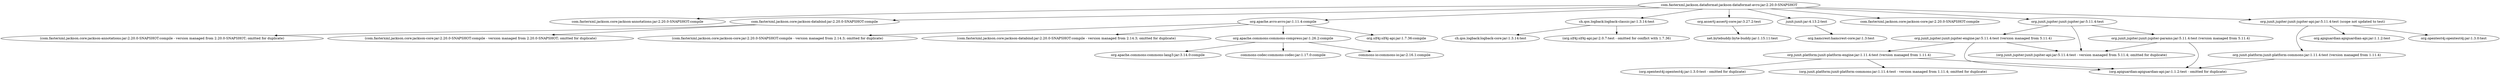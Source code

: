 digraph avro {
	"com.fasterxml.jackson.dataformat:jackson-dataformat-avro:jar:2.20.0-SNAPSHOT" -> "com.fasterxml.jackson.core:jackson-annotations:jar:2.20.0-SNAPSHOT:compile" ; 
	"com.fasterxml.jackson.dataformat:jackson-dataformat-avro:jar:2.20.0-SNAPSHOT" -> "com.fasterxml.jackson.core:jackson-databind:jar:2.20.0-SNAPSHOT:compile" ; 
	"com.fasterxml.jackson.dataformat:jackson-dataformat-avro:jar:2.20.0-SNAPSHOT" -> "org.apache.avro:avro:jar:1.11.4:compile" ; 
	"com.fasterxml.jackson.dataformat:jackson-dataformat-avro:jar:2.20.0-SNAPSHOT" -> "ch.qos.logback:logback-classic:jar:1.3.14:test" ; 
	"com.fasterxml.jackson.dataformat:jackson-dataformat-avro:jar:2.20.0-SNAPSHOT" -> "org.assertj:assertj-core:jar:3.27.2:test" ; 
	"com.fasterxml.jackson.dataformat:jackson-dataformat-avro:jar:2.20.0-SNAPSHOT" -> "junit:junit:jar:4.13.2:test" ; 
	"com.fasterxml.jackson.dataformat:jackson-dataformat-avro:jar:2.20.0-SNAPSHOT" -> "com.fasterxml.jackson.core:jackson-core:jar:2.20.0-SNAPSHOT:compile" ; 
	"com.fasterxml.jackson.dataformat:jackson-dataformat-avro:jar:2.20.0-SNAPSHOT" -> "org.junit.jupiter:junit-jupiter:jar:5.11.4:test" ; 
	"com.fasterxml.jackson.dataformat:jackson-dataformat-avro:jar:2.20.0-SNAPSHOT" -> "org.junit.jupiter:junit-jupiter-api:jar:5.11.4:test (scope not updated to test)" ; 
	"com.fasterxml.jackson.core:jackson-databind:jar:2.20.0-SNAPSHOT:compile" -> "(com.fasterxml.jackson.core:jackson-annotations:jar:2.20.0-SNAPSHOT:compile - version managed from 2.20.0-SNAPSHOT; omitted for duplicate)" ; 
	"com.fasterxml.jackson.core:jackson-databind:jar:2.20.0-SNAPSHOT:compile" -> "(com.fasterxml.jackson.core:jackson-core:jar:2.20.0-SNAPSHOT:compile - version managed from 2.20.0-SNAPSHOT; omitted for duplicate)" ; 
	"org.apache.avro:avro:jar:1.11.4:compile" -> "(com.fasterxml.jackson.core:jackson-core:jar:2.20.0-SNAPSHOT:compile - version managed from 2.14.3; omitted for duplicate)" ; 
	"org.apache.avro:avro:jar:1.11.4:compile" -> "(com.fasterxml.jackson.core:jackson-databind:jar:2.20.0-SNAPSHOT:compile - version managed from 2.14.3; omitted for duplicate)" ; 
	"org.apache.avro:avro:jar:1.11.4:compile" -> "org.apache.commons:commons-compress:jar:1.26.2:compile" ; 
	"org.apache.avro:avro:jar:1.11.4:compile" -> "org.slf4j:slf4j-api:jar:1.7.36:compile" ; 
	"org.apache.commons:commons-compress:jar:1.26.2:compile" -> "commons-codec:commons-codec:jar:1.17.0:compile" ; 
	"org.apache.commons:commons-compress:jar:1.26.2:compile" -> "commons-io:commons-io:jar:2.16.1:compile" ; 
	"org.apache.commons:commons-compress:jar:1.26.2:compile" -> "org.apache.commons:commons-lang3:jar:3.14.0:compile" ; 
	"ch.qos.logback:logback-classic:jar:1.3.14:test" -> "ch.qos.logback:logback-core:jar:1.3.14:test" ; 
	"ch.qos.logback:logback-classic:jar:1.3.14:test" -> "(org.slf4j:slf4j-api:jar:2.0.7:test - omitted for conflict with 1.7.36)" ; 
	"org.assertj:assertj-core:jar:3.27.2:test" -> "net.bytebuddy:byte-buddy:jar:1.15.11:test" ; 
	"junit:junit:jar:4.13.2:test" -> "org.hamcrest:hamcrest-core:jar:1.3:test" ; 
	"org.junit.jupiter:junit-jupiter:jar:5.11.4:test" -> "(org.junit.jupiter:junit-jupiter-api:jar:5.11.4:test - version managed from 5.11.4; omitted for duplicate)" ; 
	"org.junit.jupiter:junit-jupiter:jar:5.11.4:test" -> "org.junit.jupiter:junit-jupiter-params:jar:5.11.4:test (version managed from 5.11.4)" ; 
	"org.junit.jupiter:junit-jupiter:jar:5.11.4:test" -> "org.junit.jupiter:junit-jupiter-engine:jar:5.11.4:test (version managed from 5.11.4)" ; 
	"org.junit.jupiter:junit-jupiter-params:jar:5.11.4:test (version managed from 5.11.4)" -> "(org.junit.jupiter:junit-jupiter-api:jar:5.11.4:test - version managed from 5.11.4; omitted for duplicate)" ; 
	"org.junit.jupiter:junit-jupiter-params:jar:5.11.4:test (version managed from 5.11.4)" -> "(org.apiguardian:apiguardian-api:jar:1.1.2:test - omitted for duplicate)" ; 
	"org.junit.jupiter:junit-jupiter-engine:jar:5.11.4:test (version managed from 5.11.4)" -> "org.junit.platform:junit-platform-engine:jar:1.11.4:test (version managed from 1.11.4)" ; 
	"org.junit.jupiter:junit-jupiter-engine:jar:5.11.4:test (version managed from 5.11.4)" -> "(org.junit.jupiter:junit-jupiter-api:jar:5.11.4:test - version managed from 5.11.4; omitted for duplicate)" ; 
	"org.junit.jupiter:junit-jupiter-engine:jar:5.11.4:test (version managed from 5.11.4)" -> "(org.apiguardian:apiguardian-api:jar:1.1.2:test - omitted for duplicate)" ; 
	"org.junit.platform:junit-platform-engine:jar:1.11.4:test (version managed from 1.11.4)" -> "(org.opentest4j:opentest4j:jar:1.3.0:test - omitted for duplicate)" ; 
	"org.junit.platform:junit-platform-engine:jar:1.11.4:test (version managed from 1.11.4)" -> "(org.junit.platform:junit-platform-commons:jar:1.11.4:test - version managed from 1.11.4; omitted for duplicate)" ; 
	"org.junit.platform:junit-platform-engine:jar:1.11.4:test (version managed from 1.11.4)" -> "(org.apiguardian:apiguardian-api:jar:1.1.2:test - omitted for duplicate)" ; 
	"org.junit.jupiter:junit-jupiter-api:jar:5.11.4:test (scope not updated to test)" -> "org.opentest4j:opentest4j:jar:1.3.0:test" ; 
	"org.junit.jupiter:junit-jupiter-api:jar:5.11.4:test (scope not updated to test)" -> "org.junit.platform:junit-platform-commons:jar:1.11.4:test (version managed from 1.11.4)" ; 
	"org.junit.jupiter:junit-jupiter-api:jar:5.11.4:test (scope not updated to test)" -> "org.apiguardian:apiguardian-api:jar:1.1.2:test" ; 
	"org.junit.platform:junit-platform-commons:jar:1.11.4:test (version managed from 1.11.4)" -> "(org.apiguardian:apiguardian-api:jar:1.1.2:test - omitted for duplicate)" ; 
}
digraph cbor {
	"com.fasterxml.jackson.dataformat:jackson-dataformat-cbor:jar:2.20.0-SNAPSHOT" -> "com.fasterxml.jackson.core:jackson-databind:jar:2.20.0-SNAPSHOT:compile" ; 
	"com.fasterxml.jackson.dataformat:jackson-dataformat-cbor:jar:2.20.0-SNAPSHOT" -> "com.fasterxml.jackson.core:jackson-annotations:jar:2.20.0-SNAPSHOT:provided (scope not updated to compile)" ; 
	"com.fasterxml.jackson.dataformat:jackson-dataformat-cbor:jar:2.20.0-SNAPSHOT" -> "com.fasterxml.jackson.core:jackson-core:jar:2.20.0-SNAPSHOT:compile" ; 
	"com.fasterxml.jackson.dataformat:jackson-dataformat-cbor:jar:2.20.0-SNAPSHOT" -> "org.junit.jupiter:junit-jupiter:jar:5.11.4:test" ; 
	"com.fasterxml.jackson.dataformat:jackson-dataformat-cbor:jar:2.20.0-SNAPSHOT" -> "org.junit.jupiter:junit-jupiter-api:jar:5.11.4:test (scope not updated to test)" ; 
	"com.fasterxml.jackson.core:jackson-databind:jar:2.20.0-SNAPSHOT:compile" -> "(com.fasterxml.jackson.core:jackson-annotations:jar:2.20.0-SNAPSHOT:compile - version managed from 2.20.0-SNAPSHOT; omitted for duplicate)" ; 
	"com.fasterxml.jackson.core:jackson-databind:jar:2.20.0-SNAPSHOT:compile" -> "(com.fasterxml.jackson.core:jackson-core:jar:2.20.0-SNAPSHOT:compile - version managed from 2.20.0-SNAPSHOT; omitted for duplicate)" ; 
	"org.junit.jupiter:junit-jupiter:jar:5.11.4:test" -> "(org.junit.jupiter:junit-jupiter-api:jar:5.11.4:test - version managed from 5.11.4; omitted for duplicate)" ; 
	"org.junit.jupiter:junit-jupiter:jar:5.11.4:test" -> "org.junit.jupiter:junit-jupiter-params:jar:5.11.4:test (version managed from 5.11.4)" ; 
	"org.junit.jupiter:junit-jupiter:jar:5.11.4:test" -> "org.junit.jupiter:junit-jupiter-engine:jar:5.11.4:test (version managed from 5.11.4)" ; 
	"org.junit.jupiter:junit-jupiter-params:jar:5.11.4:test (version managed from 5.11.4)" -> "(org.junit.jupiter:junit-jupiter-api:jar:5.11.4:test - version managed from 5.11.4; omitted for duplicate)" ; 
	"org.junit.jupiter:junit-jupiter-params:jar:5.11.4:test (version managed from 5.11.4)" -> "(org.apiguardian:apiguardian-api:jar:1.1.2:test - omitted for duplicate)" ; 
	"org.junit.jupiter:junit-jupiter-engine:jar:5.11.4:test (version managed from 5.11.4)" -> "org.junit.platform:junit-platform-engine:jar:1.11.4:test (version managed from 1.11.4)" ; 
	"org.junit.jupiter:junit-jupiter-engine:jar:5.11.4:test (version managed from 5.11.4)" -> "(org.junit.jupiter:junit-jupiter-api:jar:5.11.4:test - version managed from 5.11.4; omitted for duplicate)" ; 
	"org.junit.jupiter:junit-jupiter-engine:jar:5.11.4:test (version managed from 5.11.4)" -> "(org.apiguardian:apiguardian-api:jar:1.1.2:test - omitted for duplicate)" ; 
	"org.junit.platform:junit-platform-engine:jar:1.11.4:test (version managed from 1.11.4)" -> "(org.opentest4j:opentest4j:jar:1.3.0:test - omitted for duplicate)" ; 
	"org.junit.platform:junit-platform-engine:jar:1.11.4:test (version managed from 1.11.4)" -> "(org.junit.platform:junit-platform-commons:jar:1.11.4:test - version managed from 1.11.4; omitted for duplicate)" ; 
	"org.junit.platform:junit-platform-engine:jar:1.11.4:test (version managed from 1.11.4)" -> "(org.apiguardian:apiguardian-api:jar:1.1.2:test - omitted for duplicate)" ; 
	"org.junit.jupiter:junit-jupiter-api:jar:5.11.4:test (scope not updated to test)" -> "org.opentest4j:opentest4j:jar:1.3.0:test" ; 
	"org.junit.jupiter:junit-jupiter-api:jar:5.11.4:test (scope not updated to test)" -> "org.junit.platform:junit-platform-commons:jar:1.11.4:test (version managed from 1.11.4)" ; 
	"org.junit.jupiter:junit-jupiter-api:jar:5.11.4:test (scope not updated to test)" -> "org.apiguardian:apiguardian-api:jar:1.1.2:test" ; 
	"org.junit.platform:junit-platform-commons:jar:1.11.4:test (version managed from 1.11.4)" -> "(org.apiguardian:apiguardian-api:jar:1.1.2:test - omitted for duplicate)" ; 
}
digraph ion {
	"com.fasterxml.jackson.dataformat:jackson-dataformat-ion:jar:2.20.0-SNAPSHOT" -> "com.amazon.ion:ion-java:jar:1.11.10:compile" ; 
	"com.fasterxml.jackson.dataformat:jackson-dataformat-ion:jar:2.20.0-SNAPSHOT" -> "com.fasterxml.jackson.core:jackson-annotations:jar:2.20.0-SNAPSHOT:compile" ; 
	"com.fasterxml.jackson.dataformat:jackson-dataformat-ion:jar:2.20.0-SNAPSHOT" -> "com.fasterxml.jackson.core:jackson-core:jar:2.20.0-SNAPSHOT:compile" ; 
	"com.fasterxml.jackson.dataformat:jackson-dataformat-ion:jar:2.20.0-SNAPSHOT" -> "com.fasterxml.jackson.core:jackson-databind:jar:2.20.0-SNAPSHOT:compile" ; 
	"com.fasterxml.jackson.dataformat:jackson-dataformat-ion:jar:2.20.0-SNAPSHOT" -> "org.hamcrest:hamcrest-all:jar:1.3:test" ; 
	"com.fasterxml.jackson.dataformat:jackson-dataformat-ion:jar:2.20.0-SNAPSHOT" -> "org.junit.jupiter:junit-jupiter:jar:5.11.4:test" ; 
	"com.fasterxml.jackson.dataformat:jackson-dataformat-ion:jar:2.20.0-SNAPSHOT" -> "org.junit.jupiter:junit-jupiter-api:jar:5.11.4:test (scope not updated to test)" ; 
	"com.fasterxml.jackson.core:jackson-databind:jar:2.20.0-SNAPSHOT:compile" -> "(com.fasterxml.jackson.core:jackson-annotations:jar:2.20.0-SNAPSHOT:compile - version managed from 2.20.0-SNAPSHOT; omitted for duplicate)" ; 
	"com.fasterxml.jackson.core:jackson-databind:jar:2.20.0-SNAPSHOT:compile" -> "(com.fasterxml.jackson.core:jackson-core:jar:2.20.0-SNAPSHOT:compile - version managed from 2.20.0-SNAPSHOT; omitted for duplicate)" ; 
	"org.junit.jupiter:junit-jupiter:jar:5.11.4:test" -> "(org.junit.jupiter:junit-jupiter-api:jar:5.11.4:test - version managed from 5.11.4; omitted for duplicate)" ; 
	"org.junit.jupiter:junit-jupiter:jar:5.11.4:test" -> "org.junit.jupiter:junit-jupiter-params:jar:5.11.4:test (version managed from 5.11.4)" ; 
	"org.junit.jupiter:junit-jupiter:jar:5.11.4:test" -> "org.junit.jupiter:junit-jupiter-engine:jar:5.11.4:test (version managed from 5.11.4)" ; 
	"org.junit.jupiter:junit-jupiter-params:jar:5.11.4:test (version managed from 5.11.4)" -> "(org.junit.jupiter:junit-jupiter-api:jar:5.11.4:test - version managed from 5.11.4; omitted for duplicate)" ; 
	"org.junit.jupiter:junit-jupiter-params:jar:5.11.4:test (version managed from 5.11.4)" -> "(org.apiguardian:apiguardian-api:jar:1.1.2:test - omitted for duplicate)" ; 
	"org.junit.jupiter:junit-jupiter-engine:jar:5.11.4:test (version managed from 5.11.4)" -> "org.junit.platform:junit-platform-engine:jar:1.11.4:test (version managed from 1.11.4)" ; 
	"org.junit.jupiter:junit-jupiter-engine:jar:5.11.4:test (version managed from 5.11.4)" -> "(org.junit.jupiter:junit-jupiter-api:jar:5.11.4:test - version managed from 5.11.4; omitted for duplicate)" ; 
	"org.junit.jupiter:junit-jupiter-engine:jar:5.11.4:test (version managed from 5.11.4)" -> "(org.apiguardian:apiguardian-api:jar:1.1.2:test - omitted for duplicate)" ; 
	"org.junit.platform:junit-platform-engine:jar:1.11.4:test (version managed from 1.11.4)" -> "(org.opentest4j:opentest4j:jar:1.3.0:test - omitted for duplicate)" ; 
	"org.junit.platform:junit-platform-engine:jar:1.11.4:test (version managed from 1.11.4)" -> "(org.junit.platform:junit-platform-commons:jar:1.11.4:test - version managed from 1.11.4; omitted for duplicate)" ; 
	"org.junit.platform:junit-platform-engine:jar:1.11.4:test (version managed from 1.11.4)" -> "(org.apiguardian:apiguardian-api:jar:1.1.2:test - omitted for duplicate)" ; 
	"org.junit.jupiter:junit-jupiter-api:jar:5.11.4:test (scope not updated to test)" -> "org.opentest4j:opentest4j:jar:1.3.0:test" ; 
	"org.junit.jupiter:junit-jupiter-api:jar:5.11.4:test (scope not updated to test)" -> "org.junit.platform:junit-platform-commons:jar:1.11.4:test (version managed from 1.11.4)" ; 
	"org.junit.jupiter:junit-jupiter-api:jar:5.11.4:test (scope not updated to test)" -> "org.apiguardian:apiguardian-api:jar:1.1.2:test" ; 
	"org.junit.platform:junit-platform-commons:jar:1.11.4:test (version managed from 1.11.4)" -> "(org.apiguardian:apiguardian-api:jar:1.1.2:test - omitted for duplicate)" ; 
}
digraph protobuf {
	"com.fasterxml.jackson.dataformat:jackson-dataformat-protobuf:bundle:2.20.0-SNAPSHOT" -> "com.squareup:protoparser:jar:4.0.3:compile" ; 
	"com.fasterxml.jackson.dataformat:jackson-dataformat-protobuf:bundle:2.20.0-SNAPSHOT" -> "com.fasterxml.jackson.core:jackson-databind:jar:2.20.0-SNAPSHOT:compile" ; 
	"com.fasterxml.jackson.dataformat:jackson-dataformat-protobuf:bundle:2.20.0-SNAPSHOT" -> "com.fasterxml.jackson.core:jackson-annotations:jar:2.20.0-SNAPSHOT:provided (scope not updated to compile)" ; 
	"com.fasterxml.jackson.dataformat:jackson-dataformat-protobuf:bundle:2.20.0-SNAPSHOT" -> "com.fasterxml.jackson.core:jackson-core:jar:2.20.0-SNAPSHOT:compile" ; 
	"com.fasterxml.jackson.dataformat:jackson-dataformat-protobuf:bundle:2.20.0-SNAPSHOT" -> "org.junit.jupiter:junit-jupiter:jar:5.11.4:test" ; 
	"com.fasterxml.jackson.dataformat:jackson-dataformat-protobuf:bundle:2.20.0-SNAPSHOT" -> "org.junit.jupiter:junit-jupiter-api:jar:5.11.4:test (scope not updated to test)" ; 
	"com.fasterxml.jackson.core:jackson-databind:jar:2.20.0-SNAPSHOT:compile" -> "(com.fasterxml.jackson.core:jackson-annotations:jar:2.20.0-SNAPSHOT:compile - version managed from 2.20.0-SNAPSHOT; omitted for duplicate)" ; 
	"com.fasterxml.jackson.core:jackson-databind:jar:2.20.0-SNAPSHOT:compile" -> "(com.fasterxml.jackson.core:jackson-core:jar:2.20.0-SNAPSHOT:compile - version managed from 2.20.0-SNAPSHOT; omitted for duplicate)" ; 
	"org.junit.jupiter:junit-jupiter:jar:5.11.4:test" -> "(org.junit.jupiter:junit-jupiter-api:jar:5.11.4:test - version managed from 5.11.4; omitted for duplicate)" ; 
	"org.junit.jupiter:junit-jupiter:jar:5.11.4:test" -> "org.junit.jupiter:junit-jupiter-params:jar:5.11.4:test (version managed from 5.11.4)" ; 
	"org.junit.jupiter:junit-jupiter:jar:5.11.4:test" -> "org.junit.jupiter:junit-jupiter-engine:jar:5.11.4:test (version managed from 5.11.4)" ; 
	"org.junit.jupiter:junit-jupiter-params:jar:5.11.4:test (version managed from 5.11.4)" -> "(org.junit.jupiter:junit-jupiter-api:jar:5.11.4:test - version managed from 5.11.4; omitted for duplicate)" ; 
	"org.junit.jupiter:junit-jupiter-params:jar:5.11.4:test (version managed from 5.11.4)" -> "(org.apiguardian:apiguardian-api:jar:1.1.2:test - omitted for duplicate)" ; 
	"org.junit.jupiter:junit-jupiter-engine:jar:5.11.4:test (version managed from 5.11.4)" -> "org.junit.platform:junit-platform-engine:jar:1.11.4:test (version managed from 1.11.4)" ; 
	"org.junit.jupiter:junit-jupiter-engine:jar:5.11.4:test (version managed from 5.11.4)" -> "(org.junit.jupiter:junit-jupiter-api:jar:5.11.4:test - version managed from 5.11.4; omitted for duplicate)" ; 
	"org.junit.jupiter:junit-jupiter-engine:jar:5.11.4:test (version managed from 5.11.4)" -> "(org.apiguardian:apiguardian-api:jar:1.1.2:test - omitted for duplicate)" ; 
	"org.junit.platform:junit-platform-engine:jar:1.11.4:test (version managed from 1.11.4)" -> "(org.opentest4j:opentest4j:jar:1.3.0:test - omitted for duplicate)" ; 
	"org.junit.platform:junit-platform-engine:jar:1.11.4:test (version managed from 1.11.4)" -> "(org.junit.platform:junit-platform-commons:jar:1.11.4:test - version managed from 1.11.4; omitted for duplicate)" ; 
	"org.junit.platform:junit-platform-engine:jar:1.11.4:test (version managed from 1.11.4)" -> "(org.apiguardian:apiguardian-api:jar:1.1.2:test - omitted for duplicate)" ; 
	"org.junit.jupiter:junit-jupiter-api:jar:5.11.4:test (scope not updated to test)" -> "org.opentest4j:opentest4j:jar:1.3.0:test" ; 
	"org.junit.jupiter:junit-jupiter-api:jar:5.11.4:test (scope not updated to test)" -> "org.junit.platform:junit-platform-commons:jar:1.11.4:test (version managed from 1.11.4)" ; 
	"org.junit.jupiter:junit-jupiter-api:jar:5.11.4:test (scope not updated to test)" -> "org.apiguardian:apiguardian-api:jar:1.1.2:test" ; 
	"org.junit.platform:junit-platform-commons:jar:1.11.4:test (version managed from 1.11.4)" -> "(org.apiguardian:apiguardian-api:jar:1.1.2:test - omitted for duplicate)" ; 
}
digraph smile {
	"com.fasterxml.jackson.dataformat:jackson-dataformat-smile:jar:2.20.0-SNAPSHOT" -> "com.fasterxml.jackson.core:jackson-databind:jar:2.20.0-SNAPSHOT:compile" ; 
	"com.fasterxml.jackson.dataformat:jackson-dataformat-smile:jar:2.20.0-SNAPSHOT" -> "com.fasterxml.jackson.core:jackson-annotations:jar:2.20.0-SNAPSHOT:provided (scope not updated to compile)" ; 
	"com.fasterxml.jackson.dataformat:jackson-dataformat-smile:jar:2.20.0-SNAPSHOT" -> "com.fasterxml.jackson.core:jackson-core:jar:2.20.0-SNAPSHOT:compile" ; 
	"com.fasterxml.jackson.dataformat:jackson-dataformat-smile:jar:2.20.0-SNAPSHOT" -> "org.junit.jupiter:junit-jupiter:jar:5.11.4:test" ; 
	"com.fasterxml.jackson.dataformat:jackson-dataformat-smile:jar:2.20.0-SNAPSHOT" -> "org.junit.jupiter:junit-jupiter-api:jar:5.11.4:test (scope not updated to test)" ; 
	"com.fasterxml.jackson.core:jackson-databind:jar:2.20.0-SNAPSHOT:compile" -> "(com.fasterxml.jackson.core:jackson-annotations:jar:2.20.0-SNAPSHOT:compile - version managed from 2.20.0-SNAPSHOT; omitted for duplicate)" ; 
	"com.fasterxml.jackson.core:jackson-databind:jar:2.20.0-SNAPSHOT:compile" -> "(com.fasterxml.jackson.core:jackson-core:jar:2.20.0-SNAPSHOT:compile - version managed from 2.20.0-SNAPSHOT; omitted for duplicate)" ; 
	"org.junit.jupiter:junit-jupiter:jar:5.11.4:test" -> "(org.junit.jupiter:junit-jupiter-api:jar:5.11.4:test - version managed from 5.11.4; omitted for duplicate)" ; 
	"org.junit.jupiter:junit-jupiter:jar:5.11.4:test" -> "org.junit.jupiter:junit-jupiter-params:jar:5.11.4:test (version managed from 5.11.4)" ; 
	"org.junit.jupiter:junit-jupiter:jar:5.11.4:test" -> "org.junit.jupiter:junit-jupiter-engine:jar:5.11.4:test (version managed from 5.11.4)" ; 
	"org.junit.jupiter:junit-jupiter-params:jar:5.11.4:test (version managed from 5.11.4)" -> "(org.junit.jupiter:junit-jupiter-api:jar:5.11.4:test - version managed from 5.11.4; omitted for duplicate)" ; 
	"org.junit.jupiter:junit-jupiter-params:jar:5.11.4:test (version managed from 5.11.4)" -> "(org.apiguardian:apiguardian-api:jar:1.1.2:test - omitted for duplicate)" ; 
	"org.junit.jupiter:junit-jupiter-engine:jar:5.11.4:test (version managed from 5.11.4)" -> "org.junit.platform:junit-platform-engine:jar:1.11.4:test (version managed from 1.11.4)" ; 
	"org.junit.jupiter:junit-jupiter-engine:jar:5.11.4:test (version managed from 5.11.4)" -> "(org.junit.jupiter:junit-jupiter-api:jar:5.11.4:test - version managed from 5.11.4; omitted for duplicate)" ; 
	"org.junit.jupiter:junit-jupiter-engine:jar:5.11.4:test (version managed from 5.11.4)" -> "(org.apiguardian:apiguardian-api:jar:1.1.2:test - omitted for duplicate)" ; 
	"org.junit.platform:junit-platform-engine:jar:1.11.4:test (version managed from 1.11.4)" -> "(org.opentest4j:opentest4j:jar:1.3.0:test - omitted for duplicate)" ; 
	"org.junit.platform:junit-platform-engine:jar:1.11.4:test (version managed from 1.11.4)" -> "(org.junit.platform:junit-platform-commons:jar:1.11.4:test - version managed from 1.11.4; omitted for duplicate)" ; 
	"org.junit.platform:junit-platform-engine:jar:1.11.4:test (version managed from 1.11.4)" -> "(org.apiguardian:apiguardian-api:jar:1.1.2:test - omitted for duplicate)" ; 
	"org.junit.jupiter:junit-jupiter-api:jar:5.11.4:test (scope not updated to test)" -> "org.opentest4j:opentest4j:jar:1.3.0:test" ; 
	"org.junit.jupiter:junit-jupiter-api:jar:5.11.4:test (scope not updated to test)" -> "org.junit.platform:junit-platform-commons:jar:1.11.4:test (version managed from 1.11.4)" ; 
	"org.junit.jupiter:junit-jupiter-api:jar:5.11.4:test (scope not updated to test)" -> "org.apiguardian:apiguardian-api:jar:1.1.2:test" ; 
	"org.junit.platform:junit-platform-commons:jar:1.11.4:test (version managed from 1.11.4)" -> "(org.apiguardian:apiguardian-api:jar:1.1.2:test - omitted for duplicate)" ; 
}
